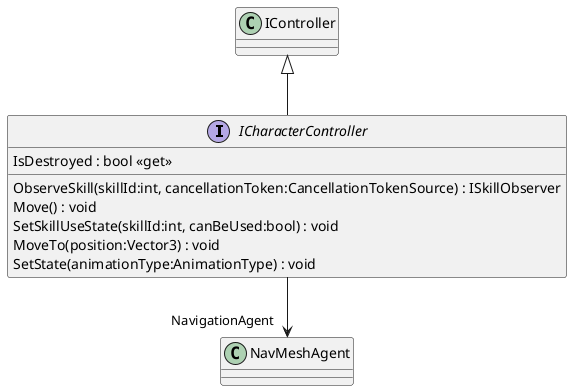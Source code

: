 @startuml
interface ICharacterController {
    ObserveSkill(skillId:int, cancellationToken:CancellationTokenSource) : ISkillObserver
    Move() : void
    SetSkillUseState(skillId:int, canBeUsed:bool) : void
    MoveTo(position:Vector3) : void
    SetState(animationType:AnimationType) : void
    IsDestroyed : bool <<get>>
}
IController <|-- ICharacterController
ICharacterController --> "NavigationAgent" NavMeshAgent
@enduml
